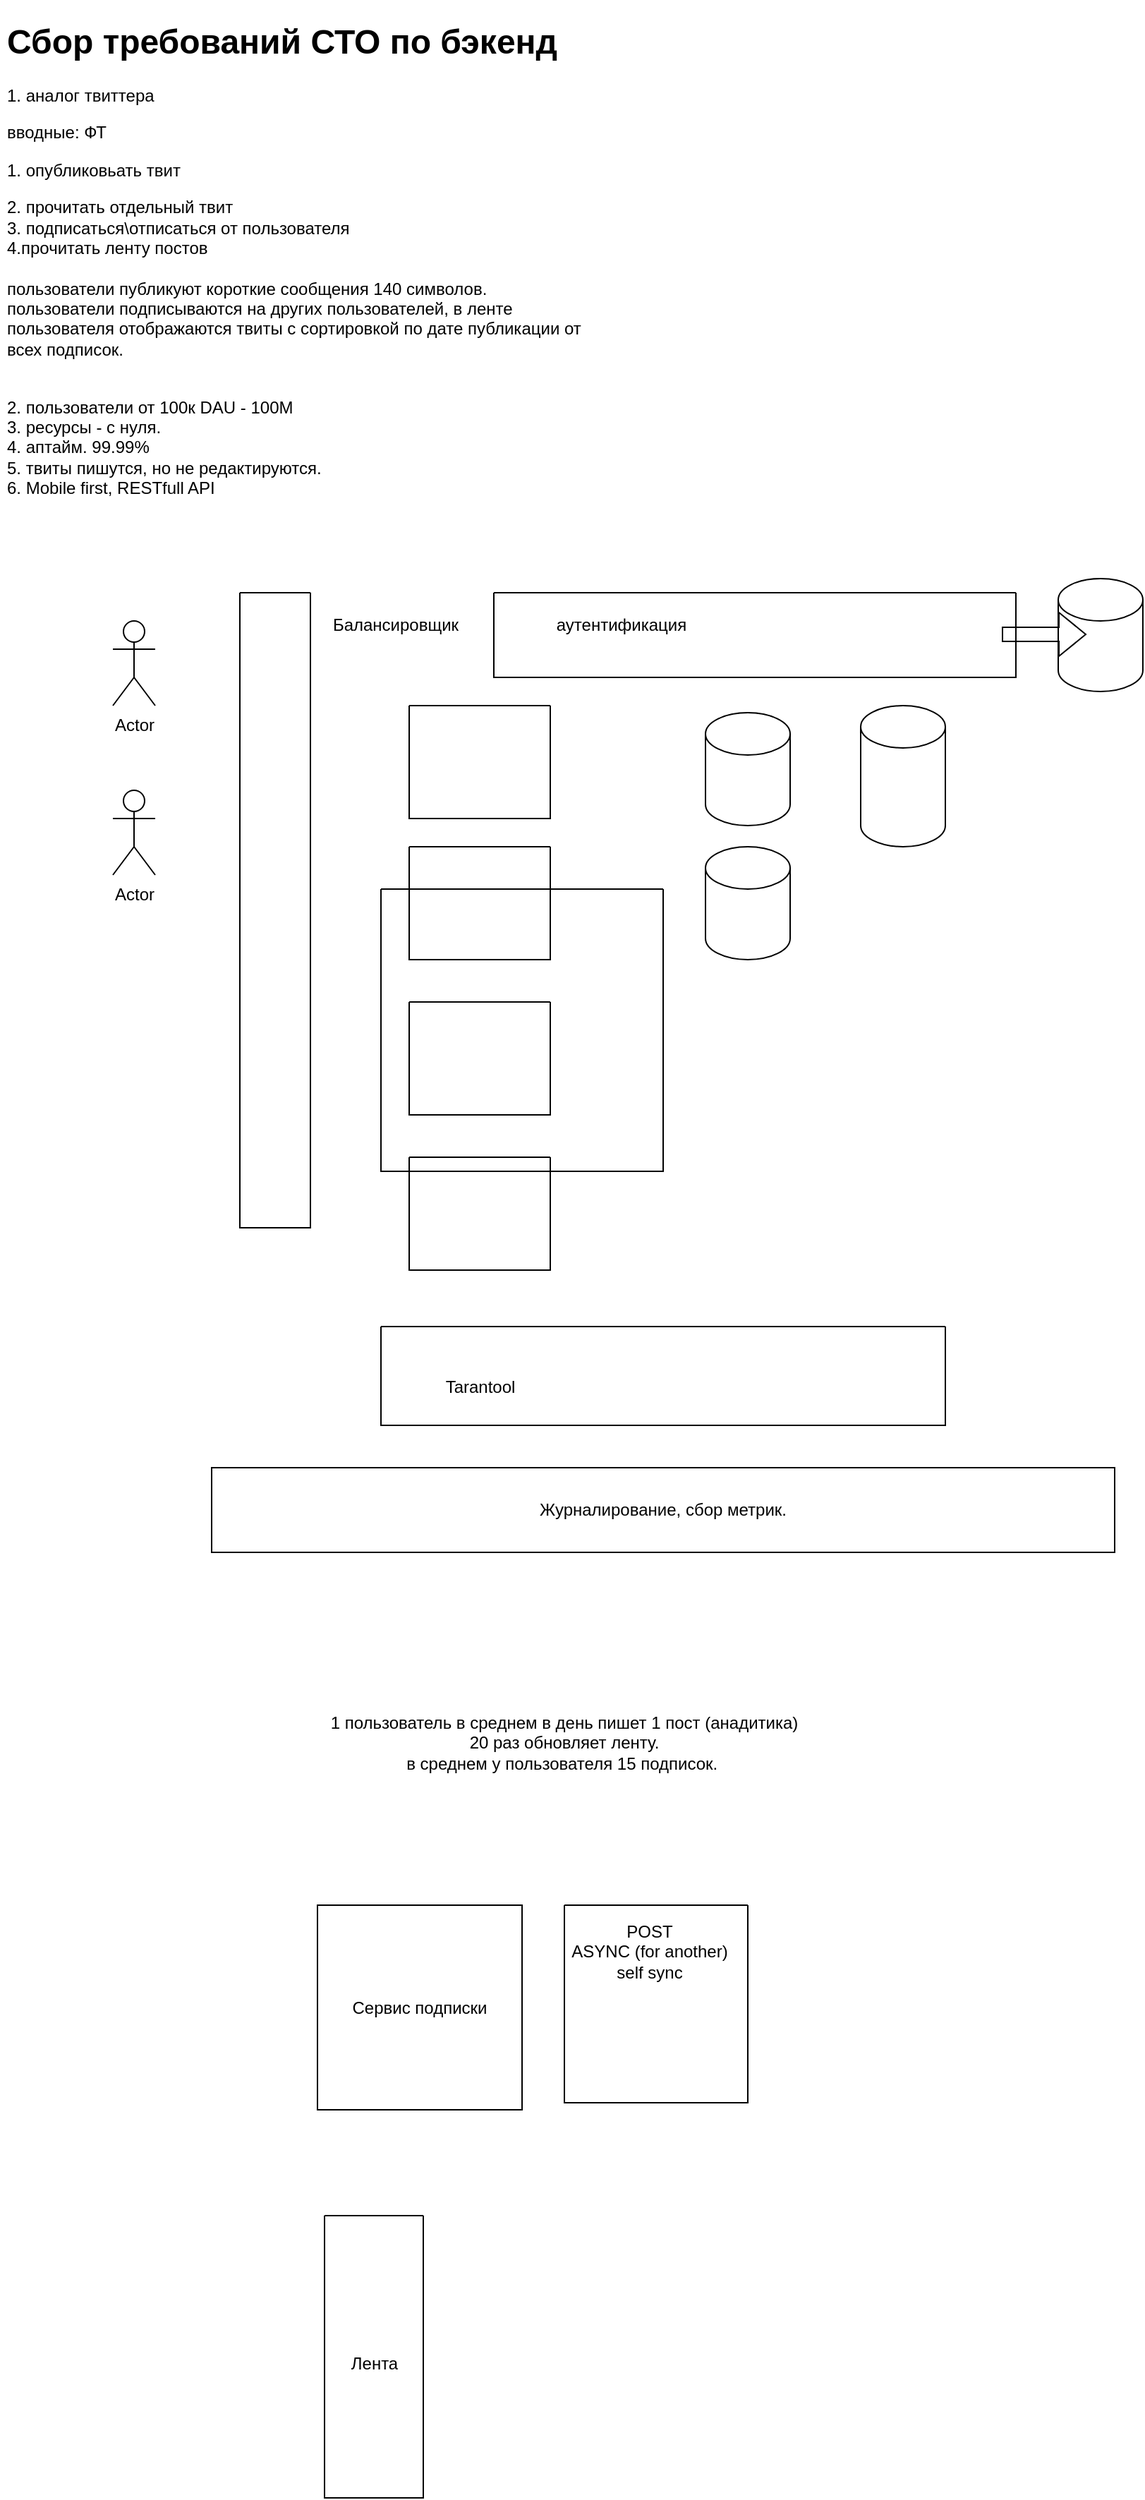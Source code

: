 <mxfile version="21.6.3" type="github">
  <diagram name="Страница 1" id="Dh-m_dgb8JymyOb4RKs2">
    <mxGraphModel dx="2333" dy="1202" grid="1" gridSize="10" guides="1" tooltips="1" connect="1" arrows="1" fold="1" page="1" pageScale="1" pageWidth="827" pageHeight="1169" math="0" shadow="0">
      <root>
        <mxCell id="0" />
        <mxCell id="1" parent="0" />
        <mxCell id="qabIaBfe9OqIbPjRuK4k-2" value="&lt;h1&gt;Сбор требований СТО по бэкенд&lt;/h1&gt;&lt;p&gt;1. аналог твиттера&lt;/p&gt;&lt;p&gt;вводные: ФТ&amp;nbsp;&lt;/p&gt;&lt;p&gt;1. опубликовьать твит&lt;/p&gt;&lt;p&gt;2. прочитать отдельный твит&amp;nbsp;&lt;br&gt;3. подписаться\отписаться от пользователя&amp;nbsp;&lt;br&gt;4.прочитать ленту постов&lt;br&gt;&lt;br&gt;пользователи публикуют короткие сообщения 140 символов.&amp;nbsp;&lt;br&gt;пользователи подписываются на других пользователей, в ленте пользователя отображаются твиты с сортировкой по дате публикации от всех подписок.&amp;nbsp; &amp;nbsp;&lt;/p&gt;&lt;p&gt;&lt;br&gt;2. пользователи от 100к DAU - 100M&lt;br&gt;3. ресурсы - с нуля.&lt;br&gt;4. аптайм. 99.99%&amp;nbsp;&lt;br&gt;5. твиты пишутся, но не редактируются.&amp;nbsp;&lt;br&gt;6. Mobile first, RESTfull API&lt;/p&gt;" style="text;html=1;strokeColor=none;fillColor=none;spacing=5;spacingTop=-20;whiteSpace=wrap;overflow=hidden;rounded=0;" vertex="1" parent="1">
          <mxGeometry x="20" y="10" width="440" height="350" as="geometry" />
        </mxCell>
        <mxCell id="qabIaBfe9OqIbPjRuK4k-3" value="Actor" style="shape=umlActor;verticalLabelPosition=bottom;verticalAlign=top;html=1;outlineConnect=0;" vertex="1" parent="1">
          <mxGeometry x="100" y="440" width="30" height="60" as="geometry" />
        </mxCell>
        <mxCell id="qabIaBfe9OqIbPjRuK4k-4" value="Actor" style="shape=umlActor;verticalLabelPosition=bottom;verticalAlign=top;html=1;outlineConnect=0;" vertex="1" parent="1">
          <mxGeometry x="100" y="560" width="30" height="60" as="geometry" />
        </mxCell>
        <mxCell id="qabIaBfe9OqIbPjRuK4k-5" value="" style="swimlane;startSize=0;" vertex="1" parent="1">
          <mxGeometry x="190" y="420" width="50" height="450" as="geometry">
            <mxRectangle x="190" y="420" width="50" height="40" as="alternateBounds" />
          </mxGeometry>
        </mxCell>
        <mxCell id="qabIaBfe9OqIbPjRuK4k-6" value="Балансировщик" style="text;html=1;align=center;verticalAlign=middle;resizable=0;points=[];autosize=1;strokeColor=none;fillColor=none;" vertex="1" parent="1">
          <mxGeometry x="245" y="428" width="110" height="30" as="geometry" />
        </mxCell>
        <mxCell id="qabIaBfe9OqIbPjRuK4k-7" value="" style="swimlane;startSize=0;" vertex="1" parent="1">
          <mxGeometry x="370" y="420" width="370" height="60" as="geometry">
            <mxRectangle x="190" y="420" width="50" height="40" as="alternateBounds" />
          </mxGeometry>
        </mxCell>
        <mxCell id="qabIaBfe9OqIbPjRuK4k-8" value="аутентификация" style="text;html=1;align=center;verticalAlign=middle;resizable=0;points=[];autosize=1;strokeColor=none;fillColor=none;" vertex="1" parent="qabIaBfe9OqIbPjRuK4k-7">
          <mxGeometry x="30" y="8" width="120" height="30" as="geometry" />
        </mxCell>
        <mxCell id="qabIaBfe9OqIbPjRuK4k-9" value="" style="shape=cylinder3;whiteSpace=wrap;html=1;boundedLbl=1;backgroundOutline=1;size=15;" vertex="1" parent="1">
          <mxGeometry x="770" y="410" width="60" height="80" as="geometry" />
        </mxCell>
        <mxCell id="qabIaBfe9OqIbPjRuK4k-10" value="" style="shape=flexArrow;endArrow=classic;html=1;rounded=0;" edge="1" parent="1">
          <mxGeometry width="50" height="50" relative="1" as="geometry">
            <mxPoint x="730" y="449.5" as="sourcePoint" />
            <mxPoint x="790" y="449.5" as="targetPoint" />
          </mxGeometry>
        </mxCell>
        <mxCell id="qabIaBfe9OqIbPjRuK4k-17" value="Сервис подписки" style="whiteSpace=wrap;html=1;aspect=fixed;" vertex="1" parent="1">
          <mxGeometry x="245" y="1350" width="145" height="145" as="geometry" />
        </mxCell>
        <mxCell id="qabIaBfe9OqIbPjRuK4k-11" value="" style="swimlane;startSize=0;" vertex="1" parent="1">
          <mxGeometry x="310" y="500" width="100" height="80" as="geometry" />
        </mxCell>
        <mxCell id="qabIaBfe9OqIbPjRuK4k-12" value="" style="swimlane;startSize=0;" vertex="1" parent="1">
          <mxGeometry x="310" y="600" width="100" height="80" as="geometry" />
        </mxCell>
        <mxCell id="qabIaBfe9OqIbPjRuK4k-13" value="" style="swimlane;startSize=0;" vertex="1" parent="1">
          <mxGeometry x="310" y="710" width="100" height="80" as="geometry" />
        </mxCell>
        <mxCell id="qabIaBfe9OqIbPjRuK4k-14" value="" style="swimlane;startSize=0;" vertex="1" parent="1">
          <mxGeometry x="310" y="820" width="100" height="80" as="geometry" />
        </mxCell>
        <mxCell id="qabIaBfe9OqIbPjRuK4k-15" value="" style="shape=cylinder3;whiteSpace=wrap;html=1;boundedLbl=1;backgroundOutline=1;size=15;" vertex="1" parent="1">
          <mxGeometry x="520" y="505" width="60" height="80" as="geometry" />
        </mxCell>
        <mxCell id="qabIaBfe9OqIbPjRuK4k-16" value="" style="shape=cylinder3;whiteSpace=wrap;html=1;boundedLbl=1;backgroundOutline=1;size=15;" vertex="1" parent="1">
          <mxGeometry x="520" y="600" width="60" height="80" as="geometry" />
        </mxCell>
        <mxCell id="qabIaBfe9OqIbPjRuK4k-18" value="Журналирование, сбор метрик." style="rounded=0;whiteSpace=wrap;html=1;" vertex="1" parent="1">
          <mxGeometry x="170" y="1040" width="640" height="60" as="geometry" />
        </mxCell>
        <mxCell id="qabIaBfe9OqIbPjRuK4k-19" value="" style="swimlane;startSize=0;" vertex="1" parent="1">
          <mxGeometry x="290" y="940" width="400" height="70" as="geometry" />
        </mxCell>
        <mxCell id="qabIaBfe9OqIbPjRuK4k-20" value="Tarantool" style="text;html=1;align=center;verticalAlign=middle;resizable=0;points=[];autosize=1;strokeColor=none;fillColor=none;" vertex="1" parent="1">
          <mxGeometry x="325" y="968" width="70" height="30" as="geometry" />
        </mxCell>
        <mxCell id="qabIaBfe9OqIbPjRuK4k-21" value="" style="swimlane;startSize=0;" vertex="1" parent="1">
          <mxGeometry x="290" y="630" width="200" height="200" as="geometry" />
        </mxCell>
        <mxCell id="qabIaBfe9OqIbPjRuK4k-22" value="" style="swimlane;startSize=0;" vertex="1" parent="1">
          <mxGeometry x="250" y="1570" width="70" height="200" as="geometry" />
        </mxCell>
        <mxCell id="qabIaBfe9OqIbPjRuK4k-23" value="Лента" style="text;html=1;align=center;verticalAlign=middle;resizable=0;points=[];autosize=1;strokeColor=none;fillColor=none;" vertex="1" parent="qabIaBfe9OqIbPjRuK4k-22">
          <mxGeometry x="5" y="90" width="60" height="30" as="geometry" />
        </mxCell>
        <mxCell id="qabIaBfe9OqIbPjRuK4k-24" value="" style="swimlane;startSize=0;" vertex="1" parent="1">
          <mxGeometry x="420" y="1350" width="130" height="140" as="geometry" />
        </mxCell>
        <mxCell id="qabIaBfe9OqIbPjRuK4k-25" value="POST&lt;br&gt;ASYNC (for another)&lt;br&gt;self sync" style="text;html=1;align=center;verticalAlign=middle;resizable=0;points=[];autosize=1;strokeColor=none;fillColor=none;" vertex="1" parent="1">
          <mxGeometry x="415" y="1353" width="130" height="60" as="geometry" />
        </mxCell>
        <mxCell id="qabIaBfe9OqIbPjRuK4k-26" value="1 пользователь в среднем в день пишет 1 пост (анадитика)&lt;br&gt;20 раз обновляет ленту.&lt;br&gt;в среднем у пользователя 15 подписок.&amp;nbsp;" style="text;html=1;strokeColor=none;fillColor=none;align=center;verticalAlign=middle;whiteSpace=wrap;rounded=0;" vertex="1" parent="1">
          <mxGeometry x="230" y="1190" width="380" height="90" as="geometry" />
        </mxCell>
        <mxCell id="qabIaBfe9OqIbPjRuK4k-27" value="" style="shape=cylinder3;whiteSpace=wrap;html=1;boundedLbl=1;backgroundOutline=1;size=15;" vertex="1" parent="1">
          <mxGeometry x="630" y="500" width="60" height="100" as="geometry" />
        </mxCell>
      </root>
    </mxGraphModel>
  </diagram>
</mxfile>
